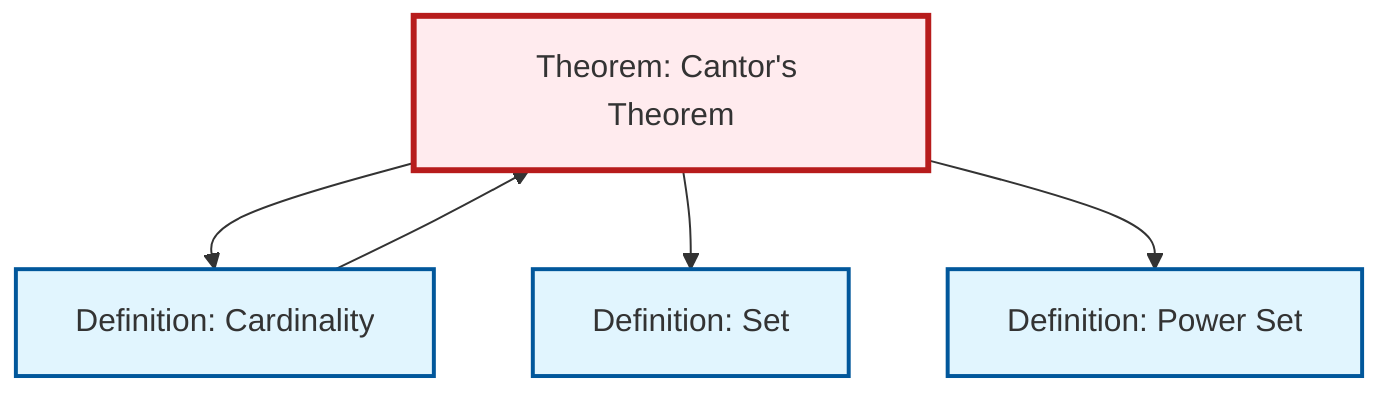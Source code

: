 graph TD
    classDef definition fill:#e1f5fe,stroke:#01579b,stroke-width:2px
    classDef theorem fill:#f3e5f5,stroke:#4a148c,stroke-width:2px
    classDef axiom fill:#fff3e0,stroke:#e65100,stroke-width:2px
    classDef example fill:#e8f5e9,stroke:#1b5e20,stroke-width:2px
    classDef current fill:#ffebee,stroke:#b71c1c,stroke-width:3px
    def-power-set["Definition: Power Set"]:::definition
    thm-cantor["Theorem: Cantor's Theorem"]:::theorem
    def-cardinality["Definition: Cardinality"]:::definition
    def-set["Definition: Set"]:::definition
    thm-cantor --> def-cardinality
    thm-cantor --> def-set
    thm-cantor --> def-power-set
    def-cardinality --> thm-cantor
    class thm-cantor current
